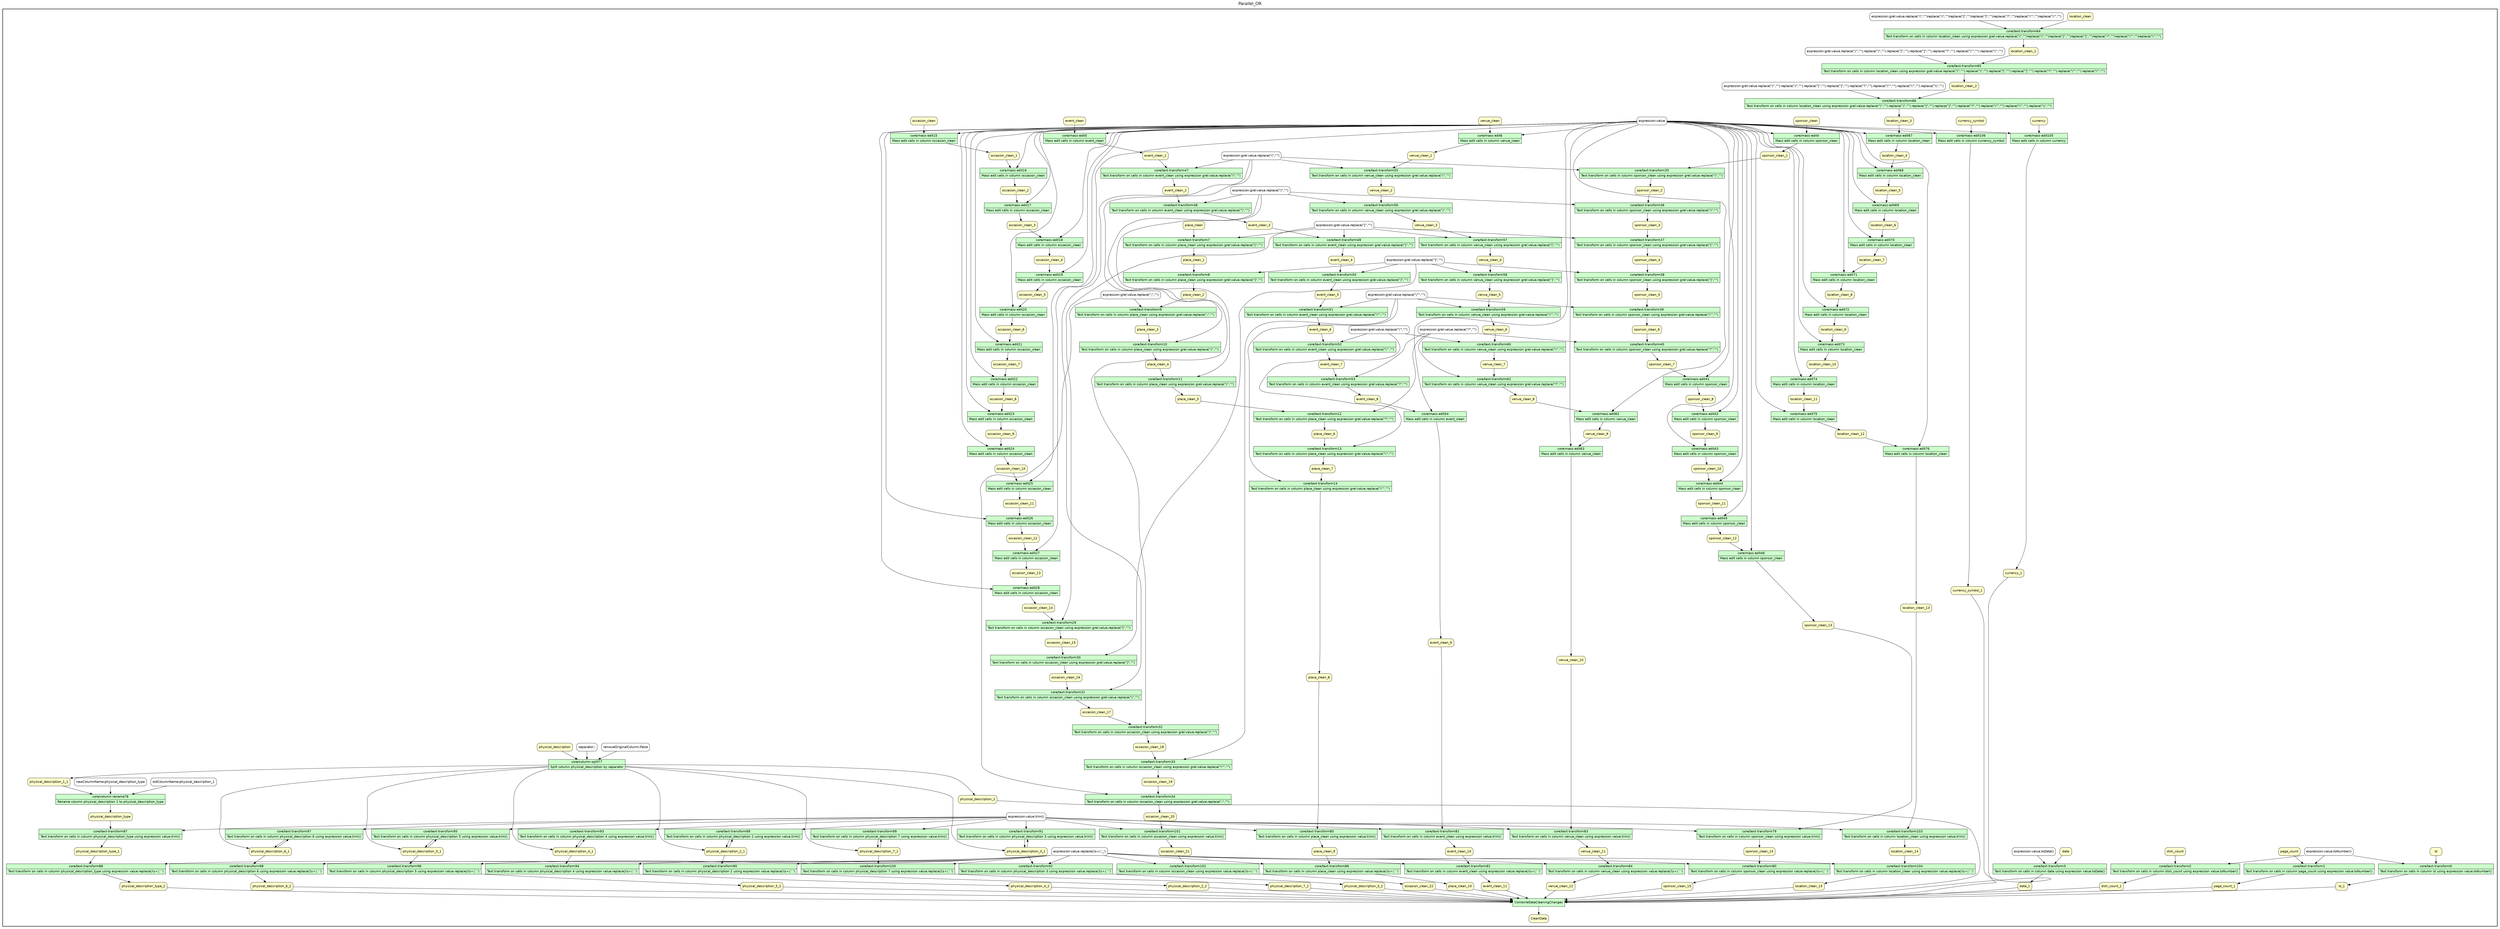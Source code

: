 
/* Start of top-level graph */
digraph Workflow {
rankdir=TB

/* Title for graph */
fontname=Helvetica; fontsize=18; labelloc=t
label=Parallel_OR

/* Start of double cluster for drawing box around nodes in workflow */
subgraph cluster_workflow_box_outer { label=""; color=black; penwidth=2
subgraph cluster_workflow_box_inner { label=""; penwidth=0

/* Style for nodes representing atomic programs in workflow */
node[shape=box style=filled fillcolor="#CCFFCC" peripheries=1 fontname=Helvetica]

/* Nodes representing atomic programs in workflow */
"core/text-transform0" [shape=record rankdir=LR label="{<f0> core/text-transform0 |<f1> Text transform on cells in column id using expression value.toNumber()}"];
"core/text-transform1" [shape=record rankdir=LR label="{<f0> core/text-transform1 |<f1> Text transform on cells in column page_count using expression value.toNumber()}"];
"core/text-transform2" [shape=record rankdir=LR label="{<f0> core/text-transform2 |<f1> Text transform on cells in column dish_count using expression value.toNumber()}"];
"core/text-transform3" [shape=record rankdir=LR label="{<f0> core/text-transform3 |<f1> Text transform on cells in column date using expression value.toDate()}"];
"core/mass-edit4" [shape=record rankdir=LR label="{<f0> core/mass-edit4 |<f1> Mass edit cells in column sponsor_clean}"];
"core/mass-edit5" [shape=record rankdir=LR label="{<f0> core/mass-edit5 |<f1> Mass edit cells in column event_clean}"];
"core/mass-edit6" [shape=record rankdir=LR label="{<f0> core/mass-edit6 |<f1> Mass edit cells in column venue_clean}"];
"core/text-transform7" [shape=record rankdir=LR label="{<f0> core/text-transform7 |<f1> Text transform on cells in column place_clean using expression grel\:value.replace(\"[\",\"\")}"];
"core/text-transform8" [shape=record rankdir=LR label="{<f0> core/text-transform8 |<f1> Text transform on cells in column place_clean using expression grel\:value.replace(\"]\",\"\")}"];
"core/text-transform9" [shape=record rankdir=LR label="{<f0> core/text-transform9 |<f1> Text transform on cells in column place_clean using expression grel\:value.replace(\";\",\"\")}"];
"core/text-transform10" [shape=record rankdir=LR label="{<f0> core/text-transform10 |<f1> Text transform on cells in column place_clean using expression grel\:value.replace(\"(\",\"\")}"];
"core/text-transform11" [shape=record rankdir=LR label="{<f0> core/text-transform11 |<f1> Text transform on cells in column place_clean using expression grel\:value.replace(\")\",\"\")}"];
"core/text-transform12" [shape=record rankdir=LR label="{<f0> core/text-transform12 |<f1> Text transform on cells in column place_clean using expression grel\:value.replace(\"?\",\"\")}"];
"core/text-transform13" [shape=record rankdir=LR label="{<f0> core/text-transform13 |<f1> Text transform on cells in column place_clean using expression grel\:value.replace(\"\\'\",\"\")}"];
"core/text-transform14" [shape=record rankdir=LR label="{<f0> core/text-transform14 |<f1> Text transform on cells in column place_clean using expression grel\:value.replace(\"\\\"\",\"\")}"];
"core/mass-edit15" [shape=record rankdir=LR label="{<f0> core/mass-edit15 |<f1> Mass edit cells in column occasion_clean}"];
"core/mass-edit16" [shape=record rankdir=LR label="{<f0> core/mass-edit16 |<f1> Mass edit cells in column occasion_clean}"];
"core/mass-edit17" [shape=record rankdir=LR label="{<f0> core/mass-edit17 |<f1> Mass edit cells in column occasion_clean}"];
"core/mass-edit18" [shape=record rankdir=LR label="{<f0> core/mass-edit18 |<f1> Mass edit cells in column occasion_clean}"];
"core/mass-edit19" [shape=record rankdir=LR label="{<f0> core/mass-edit19 |<f1> Mass edit cells in column occasion_clean}"];
"core/mass-edit20" [shape=record rankdir=LR label="{<f0> core/mass-edit20 |<f1> Mass edit cells in column occasion_clean}"];
"core/mass-edit21" [shape=record rankdir=LR label="{<f0> core/mass-edit21 |<f1> Mass edit cells in column occasion_clean}"];
"core/mass-edit22" [shape=record rankdir=LR label="{<f0> core/mass-edit22 |<f1> Mass edit cells in column occasion_clean}"];
"core/mass-edit23" [shape=record rankdir=LR label="{<f0> core/mass-edit23 |<f1> Mass edit cells in column occasion_clean}"];
"core/mass-edit24" [shape=record rankdir=LR label="{<f0> core/mass-edit24 |<f1> Mass edit cells in column occasion_clean}"];
"core/mass-edit25" [shape=record rankdir=LR label="{<f0> core/mass-edit25 |<f1> Mass edit cells in column occasion_clean}"];
"core/mass-edit26" [shape=record rankdir=LR label="{<f0> core/mass-edit26 |<f1> Mass edit cells in column occasion_clean}"];
"core/mass-edit27" [shape=record rankdir=LR label="{<f0> core/mass-edit27 |<f1> Mass edit cells in column occasion_clean}"];
"core/mass-edit28" [shape=record rankdir=LR label="{<f0> core/mass-edit28 |<f1> Mass edit cells in column occasion_clean}"];
"core/text-transform29" [shape=record rankdir=LR label="{<f0> core/text-transform29 |<f1> Text transform on cells in column occasion_clean using expression grel\:value.replace(\"[\",\"\")}"];
"core/text-transform30" [shape=record rankdir=LR label="{<f0> core/text-transform30 |<f1> Text transform on cells in column occasion_clean using expression grel\:value.replace(\"]\",\"\")}"];
"core/text-transform31" [shape=record rankdir=LR label="{<f0> core/text-transform31 |<f1> Text transform on cells in column occasion_clean using expression grel\:value.replace(\"(\",\"\")}"];
"core/text-transform32" [shape=record rankdir=LR label="{<f0> core/text-transform32 |<f1> Text transform on cells in column occasion_clean using expression grel\:value.replace(\")\",\"\")}"];
"core/text-transform33" [shape=record rankdir=LR label="{<f0> core/text-transform33 |<f1> Text transform on cells in column occasion_clean using expression grel\:value.replace(\"\\\"\",\"\")}"];
"core/text-transform34" [shape=record rankdir=LR label="{<f0> core/text-transform34 |<f1> Text transform on cells in column occasion_clean using expression grel\:value.replace(\";\",\"\")}"];
"core/text-transform35" [shape=record rankdir=LR label="{<f0> core/text-transform35 |<f1> Text transform on cells in column sponsor_clean using expression grel\:value.replace(\"(\",\"\")}"];
"core/text-transform36" [shape=record rankdir=LR label="{<f0> core/text-transform36 |<f1> Text transform on cells in column sponsor_clean using expression grel\:value.replace(\")\",\"\")}"];
"core/text-transform37" [shape=record rankdir=LR label="{<f0> core/text-transform37 |<f1> Text transform on cells in column sponsor_clean using expression grel\:value.replace(\"[\",\"\")}"];
"core/text-transform38" [shape=record rankdir=LR label="{<f0> core/text-transform38 |<f1> Text transform on cells in column sponsor_clean using expression grel\:value.replace(\"]\",\"\")}"];
"core/text-transform39" [shape=record rankdir=LR label="{<f0> core/text-transform39 |<f1> Text transform on cells in column sponsor_clean using expression grel\:value.replace(\"\\\"\",\"\")}"];
"core/text-transform40" [shape=record rankdir=LR label="{<f0> core/text-transform40 |<f1> Text transform on cells in column sponsor_clean using expression grel\:value.replace(\"?\",\"\")}"];
"core/mass-edit41" [shape=record rankdir=LR label="{<f0> core/mass-edit41 |<f1> Mass edit cells in column sponsor_clean}"];
"core/mass-edit42" [shape=record rankdir=LR label="{<f0> core/mass-edit42 |<f1> Mass edit cells in column sponsor_clean}"];
"core/mass-edit43" [shape=record rankdir=LR label="{<f0> core/mass-edit43 |<f1> Mass edit cells in column sponsor_clean}"];
"core/mass-edit44" [shape=record rankdir=LR label="{<f0> core/mass-edit44 |<f1> Mass edit cells in column sponsor_clean}"];
"core/mass-edit45" [shape=record rankdir=LR label="{<f0> core/mass-edit45 |<f1> Mass edit cells in column sponsor_clean}"];
"core/mass-edit46" [shape=record rankdir=LR label="{<f0> core/mass-edit46 |<f1> Mass edit cells in column sponsor_clean}"];
"core/text-transform47" [shape=record rankdir=LR label="{<f0> core/text-transform47 |<f1> Text transform on cells in column event_clean using expression grel\:value.replace(\"(\",\"\")}"];
"core/text-transform48" [shape=record rankdir=LR label="{<f0> core/text-transform48 |<f1> Text transform on cells in column event_clean using expression grel\:value.replace(\")\",\"\")}"];
"core/text-transform49" [shape=record rankdir=LR label="{<f0> core/text-transform49 |<f1> Text transform on cells in column event_clean using expression grel\:value.replace(\"[\",\"\")}"];
"core/text-transform50" [shape=record rankdir=LR label="{<f0> core/text-transform50 |<f1> Text transform on cells in column event_clean using expression grel\:value.replace(\"]\",\"\")}"];
"core/text-transform51" [shape=record rankdir=LR label="{<f0> core/text-transform51 |<f1> Text transform on cells in column event_clean using expression grel\:value.replace(\"\\\"\",\"\")}"];
"core/text-transform52" [shape=record rankdir=LR label="{<f0> core/text-transform52 |<f1> Text transform on cells in column event_clean using expression grel\:value.replace(\"\\'\",\"\")}"];
"core/text-transform53" [shape=record rankdir=LR label="{<f0> core/text-transform53 |<f1> Text transform on cells in column event_clean using expression grel\:value.replace(\"?\",\"\")}"];
"core/mass-edit54" [shape=record rankdir=LR label="{<f0> core/mass-edit54 |<f1> Mass edit cells in column event_clean}"];
"core/text-transform55" [shape=record rankdir=LR label="{<f0> core/text-transform55 |<f1> Text transform on cells in column venue_clean using expression grel\:value.replace(\"(\",\"\")}"];
"core/text-transform56" [shape=record rankdir=LR label="{<f0> core/text-transform56 |<f1> Text transform on cells in column venue_clean using expression grel\:value.replace(\")\",\"\")}"];
"core/text-transform57" [shape=record rankdir=LR label="{<f0> core/text-transform57 |<f1> Text transform on cells in column venue_clean using expression grel\:value.replace(\"[\",\"\")}"];
"core/text-transform58" [shape=record rankdir=LR label="{<f0> core/text-transform58 |<f1> Text transform on cells in column venue_clean using expression grel\:value.replace(\"]\",\"\")}"];
"core/text-transform59" [shape=record rankdir=LR label="{<f0> core/text-transform59 |<f1> Text transform on cells in column venue_clean using expression grel\:value.replace(\"\\\"\",\"\")}"];
"core/text-transform60" [shape=record rankdir=LR label="{<f0> core/text-transform60 |<f1> Text transform on cells in column venue_clean using expression grel\:value.replace(\"\\'\",\"\")}"];
"core/text-transform61" [shape=record rankdir=LR label="{<f0> core/text-transform61 |<f1> Text transform on cells in column venue_clean using expression grel\:value.replace(\"?\",\"\")}"];
"core/mass-edit62" [shape=record rankdir=LR label="{<f0> core/mass-edit62 |<f1> Mass edit cells in column venue_clean}"];
"core/mass-edit63" [shape=record rankdir=LR label="{<f0> core/mass-edit63 |<f1> Mass edit cells in column venue_clean}"];
"core/text-transform64" [shape=record rankdir=LR label="{<f0> core/text-transform64 |<f1> Text transform on cells in column location_clean using expression grel\:value.replace(\"(\",\"\")replace(\")\",\"\")replace(\"[\",\"\")replace(\"]\",\"\")replace(\"?\",\"\")replace(\"\\\"\",\"\")replace(\"\\'\",\"\")}"];
"core/text-transform65" [shape=record rankdir=LR label="{<f0> core/text-transform65 |<f1> Text transform on cells in column location_clean using expression grel\:value.replace(\"(\",\"\").replace(\")\",\"\").replace(\"[\",\"\").replace(\"]\",\"\").replace(\"?\",\"\").replace(\"\\\"\",\"\").replace(\"\\'\",\"\")}"];
"core/text-transform66" [shape=record rankdir=LR label="{<f0> core/text-transform66 |<f1> Text transform on cells in column location_clean using expression grel\:value.replace(\"(\",\"\").replace(\")\",\"\").replace(\"[\",\"\").replace(\"]\",\"\").replace(\"?\",\"\").replace(\"\\\"\",\"\").replace(\"\\'\",\"\").replace(\"\\\\\",\"\")}"];
"core/mass-edit67" [shape=record rankdir=LR label="{<f0> core/mass-edit67 |<f1> Mass edit cells in column location_clean}"];
"core/mass-edit68" [shape=record rankdir=LR label="{<f0> core/mass-edit68 |<f1> Mass edit cells in column location_clean}"];
"core/mass-edit69" [shape=record rankdir=LR label="{<f0> core/mass-edit69 |<f1> Mass edit cells in column location_clean}"];
"core/mass-edit70" [shape=record rankdir=LR label="{<f0> core/mass-edit70 |<f1> Mass edit cells in column location_clean}"];
"core/mass-edit71" [shape=record rankdir=LR label="{<f0> core/mass-edit71 |<f1> Mass edit cells in column location_clean}"];
"core/mass-edit72" [shape=record rankdir=LR label="{<f0> core/mass-edit72 |<f1> Mass edit cells in column location_clean}"];
"core/mass-edit73" [shape=record rankdir=LR label="{<f0> core/mass-edit73 |<f1> Mass edit cells in column location_clean}"];
"core/mass-edit74" [shape=record rankdir=LR label="{<f0> core/mass-edit74 |<f1> Mass edit cells in column location_clean}"];
"core/mass-edit75" [shape=record rankdir=LR label="{<f0> core/mass-edit75 |<f1> Mass edit cells in column location_clean}"];
"core/mass-edit76" [shape=record rankdir=LR label="{<f0> core/mass-edit76 |<f1> Mass edit cells in column location_clean}"];
"core/column-split77" [shape=record rankdir=LR label="{<f0> core/column-split77 |<f1> Split column physical_description by separator}"];
"core/column-rename78" [shape=record rankdir=LR label="{<f0> core/column-rename78 |<f1> Rename column physical_description 1 to physical_description_type}"];
"core/text-transform79" [shape=record rankdir=LR label="{<f0> core/text-transform79 |<f1> Text transform on cells in column sponsor_clean using expression value.trim()}"];
"core/text-transform80" [shape=record rankdir=LR label="{<f0> core/text-transform80 |<f1> Text transform on cells in column sponsor_clean using expression value.replace(/\\s+/,' ')}"];
"core/text-transform81" [shape=record rankdir=LR label="{<f0> core/text-transform81 |<f1> Text transform on cells in column event_clean using expression value.trim()}"];
"core/text-transform82" [shape=record rankdir=LR label="{<f0> core/text-transform82 |<f1> Text transform on cells in column event_clean using expression value.replace(/\\s+/,' ')}"];
"core/text-transform83" [shape=record rankdir=LR label="{<f0> core/text-transform83 |<f1> Text transform on cells in column venue_clean using expression value.trim()}"];
"core/text-transform84" [shape=record rankdir=LR label="{<f0> core/text-transform84 |<f1> Text transform on cells in column venue_clean using expression value.replace(/\\s+/,' ')}"];
"core/text-transform85" [shape=record rankdir=LR label="{<f0> core/text-transform85 |<f1> Text transform on cells in column place_clean using expression value.trim()}"];
"core/text-transform86" [shape=record rankdir=LR label="{<f0> core/text-transform86 |<f1> Text transform on cells in column place_clean using expression value.replace(/\\s+/,' ')}"];
"core/text-transform87" [shape=record rankdir=LR label="{<f0> core/text-transform87 |<f1> Text transform on cells in column physical_description_type using expression value.trim()}"];
"core/text-transform88" [shape=record rankdir=LR label="{<f0> core/text-transform88 |<f1> Text transform on cells in column physical_description_type using expression value.replace(/\\s+/,' ')}"];
"core/text-transform90" [shape=record rankdir=LR label="{<f0> core/text-transform90 |<f1> Text transform on cells in column physical_description 2 using expression value.replace(/\\s+/,' ')}"];
"core/text-transform92" [shape=record rankdir=LR label="{<f0> core/text-transform92 |<f1> Text transform on cells in column physical_description 3 using expression value.replace(/\\s+/,' ')}"];
"core/text-transform94" [shape=record rankdir=LR label="{<f0> core/text-transform94 |<f1> Text transform on cells in column physical_description 4 using expression value.replace(/\\s+/,' ')}"];
"core/text-transform96" [shape=record rankdir=LR label="{<f0> core/text-transform96 |<f1> Text transform on cells in column physical_description 5 using expression value.replace(/\\s+/,' ')}"];
"core/text-transform98" [shape=record rankdir=LR label="{<f0> core/text-transform98 |<f1> Text transform on cells in column physical_description 6 using expression value.replace(/\\s+/,' ')}"];
"core/text-transform100" [shape=record rankdir=LR label="{<f0> core/text-transform100 |<f1> Text transform on cells in column physical_description 7 using expression value.replace(/\\s+/,' ')}"];
"core/text-transform101" [shape=record rankdir=LR label="{<f0> core/text-transform101 |<f1> Text transform on cells in column occasion_clean using expression value.trim()}"];
"core/text-transform102" [shape=record rankdir=LR label="{<f0> core/text-transform102 |<f1> Text transform on cells in column occasion_clean using expression value.replace(/\\s+/,' ')}"];
"core/text-transform103" [shape=record rankdir=LR label="{<f0> core/text-transform103 |<f1> Text transform on cells in column location_clean using expression value.trim()}"];
"core/text-transform104" [shape=record rankdir=LR label="{<f0> core/text-transform104 |<f1> Text transform on cells in column location_clean using expression value.replace(/\\s+/,' ')}"];
"core/mass-edit105" [shape=record rankdir=LR label="{<f0> core/mass-edit105 |<f1> Mass edit cells in column currency}"];
"core/mass-edit106" [shape=record rankdir=LR label="{<f0> core/mass-edit106 |<f1> Mass edit cells in column currency_symbol}"];
CombineDataCleaningChanges

/* Style for nodes representing composite programs (sub-workflows) in workflow */
node[shape=box style=filled fillcolor="#CCFFCC" peripheries=2 fontname=Helvetica]

/* Nodes representing composite programs (sub-workflows) in workflow */
"core/text-transform89" [shape=record rankdir=LR label="{<f0> core/text-transform89 |<f1> Text transform on cells in column physical_description 2 using expression value.trim()}"];
"core/text-transform91" [shape=record rankdir=LR label="{<f0> core/text-transform91 |<f1> Text transform on cells in column physical_description 3 using expression value.trim()}"];
"core/text-transform93" [shape=record rankdir=LR label="{<f0> core/text-transform93 |<f1> Text transform on cells in column physical_description 4 using expression value.trim()}"];
"core/text-transform95" [shape=record rankdir=LR label="{<f0> core/text-transform95 |<f1> Text transform on cells in column physical_description 5 using expression value.trim()}"];
"core/text-transform97" [shape=record rankdir=LR label="{<f0> core/text-transform97 |<f1> Text transform on cells in column physical_description 6 using expression value.trim()}"];
"core/text-transform99" [shape=record rankdir=LR label="{<f0> core/text-transform99 |<f1> Text transform on cells in column physical_description 7 using expression value.trim()}"];

/* Style for nodes representing non-parameter data channels in workflow */
node[shape=box style="rounded,filled" fillcolor="#FFFFCC" peripheries=1 fontname=Helvetica]

/* Nodes for non-parameter data channels in workflow */
CleanData
id
page_count
dish_count
date
sponsor_clean
event_clean
venue_clean
place_clean
place_clean_1
place_clean_2
place_clean_3
place_clean_4
place_clean_5
place_clean_6
place_clean_7
occasion_clean
occasion_clean_1
occasion_clean_2
occasion_clean_3
occasion_clean_4
occasion_clean_5
occasion_clean_6
occasion_clean_7
occasion_clean_8
occasion_clean_9
occasion_clean_10
occasion_clean_11
occasion_clean_12
occasion_clean_13
occasion_clean_14
occasion_clean_15
occasion_clean_16
occasion_clean_17
occasion_clean_18
occasion_clean_19
sponsor_clean_1
sponsor_clean_2
sponsor_clean_3
sponsor_clean_4
sponsor_clean_5
sponsor_clean_6
sponsor_clean_7
sponsor_clean_8
sponsor_clean_9
sponsor_clean_10
sponsor_clean_11
sponsor_clean_12
event_clean_1
event_clean_2
event_clean_3
event_clean_4
event_clean_5
event_clean_6
event_clean_7
event_clean_8
venue_clean_1
venue_clean_2
venue_clean_3
venue_clean_4
venue_clean_5
venue_clean_6
venue_clean_7
venue_clean_8
venue_clean_9
location_clean
location_clean_1
location_clean_2
location_clean_3
location_clean_4
location_clean_5
location_clean_6
location_clean_7
location_clean_8
location_clean_9
location_clean_10
location_clean_11
location_clean_12
physical_description
physical_description_1_1
sponsor_clean_13
sponsor_clean_14
event_clean_9
event_clean_10
venue_clean_10
venue_clean_11
place_clean_8
place_clean_9
physical_description_type
physical_description_type_1
physical_description_2_1
physical_description_3_1
physical_description_4_1
physical_description_5_1
physical_description_6_1
physical_description_7_1
occasion_clean_20
occasion_clean_21
location_clean_13
location_clean_14
currency
currency_symbol
id_1
page_count_1
dish_count_1
date_1
sponsor_clean_15
event_clean_11
venue_clean_12
place_clean_10
occasion_clean_22
location_clean_15
physical_description_1
physical_description_type_2
physical_description_2_2
physical_description_3_2
physical_description_4_2
physical_description_5_2
physical_description_6_2
physical_description_7_2
currency_1
currency_symbol_1

/* Style for nodes representing parameter channels in workflow */
node[shape=box style="rounded,filled" fillcolor="#FCFCFC" peripheries=1 fontname=Helvetica]

/* Nodes representing parameter channels in workflow */
"expression:value.toNumber()"
"expression:value.toDate()"
"expression:value"
"expression:grel:value.replace(\"[\",\"\")"
"expression:grel:value.replace(\"]\",\"\")"
"expression:grel:value.replace(\";\",\"\")"
"expression:grel:value.replace(\"(\",\"\")"
"expression:grel:value.replace(\")\",\"\")"
"expression:grel:value.replace(\"?\",\"\")"
"expression:grel:value.replace(\"\\'\",\"\")"
"expression:grel:value.replace(\"\\\"\",\"\")"
"expression:grel:value.replace(\"(\",\"\")replace(\")\",\"\")replace(\"[\",\"\")replace(\"]\",\"\")replace(\"?\",\"\")replace(\"\\\"\",\"\")replace(\"\\'\",\"\")"
"expression:grel:value.replace(\"(\",\"\").replace(\")\",\"\").replace(\"[\",\"\").replace(\"]\",\"\").replace(\"?\",\"\").replace(\"\\\"\",\"\").replace(\"\\'\",\"\")"
"expression:grel:value.replace(\"(\",\"\").replace(\")\",\"\").replace(\"[\",\"\").replace(\"]\",\"\").replace(\"?\",\"\").replace(\"\\\"\",\"\").replace(\"\\'\",\"\").replace(\"\\\\\",\"\")"
"removeOriginalColumn:False"
"separator:;"
"oldColumnName:physical_description_1"
"newColumnName:physical_description_type"
"expression:value.trim()"
"expression:value.replace(/\\s+/,'_')"

/* Edges representing connections between programs and channels */
"core/text-transform0" -> id_1
"expression:value.toNumber()" -> "core/text-transform0"
id -> "core/text-transform0"
"core/text-transform1" -> page_count_1
"expression:value.toNumber()" -> "core/text-transform1"
page_count -> "core/text-transform1"
"core/text-transform2" -> dish_count_1
"expression:value.toNumber()" -> "core/text-transform2"
dish_count -> "core/text-transform2"
"core/text-transform3" -> date_1
"expression:value.toDate()" -> "core/text-transform3"
date -> "core/text-transform3"
"core/mass-edit4" -> sponsor_clean_1
"expression:value" -> "core/mass-edit4"
sponsor_clean -> "core/mass-edit4"
"core/mass-edit5" -> event_clean_1
"expression:value" -> "core/mass-edit5"
event_clean -> "core/mass-edit5"
"core/mass-edit6" -> venue_clean_1
"expression:value" -> "core/mass-edit6"
venue_clean -> "core/mass-edit6"
"core/text-transform7" -> place_clean_1
"expression:grel:value.replace(\"[\",\"\")" -> "core/text-transform7"
place_clean -> "core/text-transform7"
"core/text-transform8" -> place_clean_2
"expression:grel:value.replace(\"]\",\"\")" -> "core/text-transform8"
place_clean_1 -> "core/text-transform8"
"core/text-transform9" -> place_clean_3
"expression:grel:value.replace(\";\",\"\")" -> "core/text-transform9"
place_clean_2 -> "core/text-transform9"
"core/text-transform10" -> place_clean_4
"expression:grel:value.replace(\"(\",\"\")" -> "core/text-transform10"
place_clean_3 -> "core/text-transform10"
"core/text-transform11" -> place_clean_5
"expression:grel:value.replace(\")\",\"\")" -> "core/text-transform11"
place_clean_4 -> "core/text-transform11"
"core/text-transform12" -> place_clean_6
"expression:grel:value.replace(\"?\",\"\")" -> "core/text-transform12"
place_clean_5 -> "core/text-transform12"
"core/text-transform13" -> place_clean_7
"expression:grel:value.replace(\"\\'\",\"\")" -> "core/text-transform13"
place_clean_6 -> "core/text-transform13"
"core/text-transform14" -> place_clean_8
"expression:grel:value.replace(\"\\\"\",\"\")" -> "core/text-transform14"
place_clean_7 -> "core/text-transform14"
"core/mass-edit15" -> occasion_clean_1
"expression:value" -> "core/mass-edit15"
occasion_clean -> "core/mass-edit15"
"core/mass-edit16" -> occasion_clean_2
"expression:value" -> "core/mass-edit16"
occasion_clean_1 -> "core/mass-edit16"
"core/mass-edit17" -> occasion_clean_3
"expression:value" -> "core/mass-edit17"
occasion_clean_2 -> "core/mass-edit17"
"core/mass-edit18" -> occasion_clean_4
"expression:value" -> "core/mass-edit18"
occasion_clean_3 -> "core/mass-edit18"
"core/mass-edit19" -> occasion_clean_5
"expression:value" -> "core/mass-edit19"
occasion_clean_4 -> "core/mass-edit19"
"core/mass-edit20" -> occasion_clean_6
"expression:value" -> "core/mass-edit20"
occasion_clean_5 -> "core/mass-edit20"
"core/mass-edit21" -> occasion_clean_7
"expression:value" -> "core/mass-edit21"
occasion_clean_6 -> "core/mass-edit21"
"core/mass-edit22" -> occasion_clean_8
"expression:value" -> "core/mass-edit22"
occasion_clean_7 -> "core/mass-edit22"
"core/mass-edit23" -> occasion_clean_9
"expression:value" -> "core/mass-edit23"
occasion_clean_8 -> "core/mass-edit23"
"core/mass-edit24" -> occasion_clean_10
"expression:value" -> "core/mass-edit24"
occasion_clean_9 -> "core/mass-edit24"
"core/mass-edit25" -> occasion_clean_11
"expression:value" -> "core/mass-edit25"
occasion_clean_10 -> "core/mass-edit25"
"core/mass-edit26" -> occasion_clean_12
"expression:value" -> "core/mass-edit26"
occasion_clean_11 -> "core/mass-edit26"
"core/mass-edit27" -> occasion_clean_13
"expression:value" -> "core/mass-edit27"
occasion_clean_12 -> "core/mass-edit27"
"core/mass-edit28" -> occasion_clean_14
"expression:value" -> "core/mass-edit28"
occasion_clean_13 -> "core/mass-edit28"
"core/text-transform29" -> occasion_clean_15
"expression:grel:value.replace(\"[\",\"\")" -> "core/text-transform29"
occasion_clean_14 -> "core/text-transform29"
"core/text-transform30" -> occasion_clean_16
"expression:grel:value.replace(\"]\",\"\")" -> "core/text-transform30"
occasion_clean_15 -> "core/text-transform30"
"core/text-transform31" -> occasion_clean_17
"expression:grel:value.replace(\"(\",\"\")" -> "core/text-transform31"
occasion_clean_16 -> "core/text-transform31"
"core/text-transform32" -> occasion_clean_18
"expression:grel:value.replace(\")\",\"\")" -> "core/text-transform32"
occasion_clean_17 -> "core/text-transform32"
"core/text-transform33" -> occasion_clean_19
"expression:grel:value.replace(\"\\\"\",\"\")" -> "core/text-transform33"
occasion_clean_18 -> "core/text-transform33"
"core/text-transform34" -> occasion_clean_20
"expression:grel:value.replace(\";\",\"\")" -> "core/text-transform34"
occasion_clean_19 -> "core/text-transform34"
"core/text-transform35" -> sponsor_clean_2
"expression:grel:value.replace(\"(\",\"\")" -> "core/text-transform35"
sponsor_clean_1 -> "core/text-transform35"
"core/text-transform36" -> sponsor_clean_3
"expression:grel:value.replace(\")\",\"\")" -> "core/text-transform36"
sponsor_clean_2 -> "core/text-transform36"
"core/text-transform37" -> sponsor_clean_4
"expression:grel:value.replace(\"[\",\"\")" -> "core/text-transform37"
sponsor_clean_3 -> "core/text-transform37"
"core/text-transform38" -> sponsor_clean_5
"expression:grel:value.replace(\"]\",\"\")" -> "core/text-transform38"
sponsor_clean_4 -> "core/text-transform38"
"core/text-transform39" -> sponsor_clean_6
"expression:grel:value.replace(\"\\\"\",\"\")" -> "core/text-transform39"
sponsor_clean_5 -> "core/text-transform39"
"core/text-transform40" -> sponsor_clean_7
"expression:grel:value.replace(\"?\",\"\")" -> "core/text-transform40"
sponsor_clean_6 -> "core/text-transform40"
"core/mass-edit41" -> sponsor_clean_8
"expression:value" -> "core/mass-edit41"
sponsor_clean_7 -> "core/mass-edit41"
"core/mass-edit42" -> sponsor_clean_9
"expression:value" -> "core/mass-edit42"
sponsor_clean_8 -> "core/mass-edit42"
"core/mass-edit43" -> sponsor_clean_10
"expression:value" -> "core/mass-edit43"
sponsor_clean_9 -> "core/mass-edit43"
"core/mass-edit44" -> sponsor_clean_11
"expression:value" -> "core/mass-edit44"
sponsor_clean_10 -> "core/mass-edit44"
"core/mass-edit45" -> sponsor_clean_12
"expression:value" -> "core/mass-edit45"
sponsor_clean_11 -> "core/mass-edit45"
"core/mass-edit46" -> sponsor_clean_13
"expression:value" -> "core/mass-edit46"
sponsor_clean_12 -> "core/mass-edit46"
"core/text-transform47" -> event_clean_2
"expression:grel:value.replace(\"(\",\"\")" -> "core/text-transform47"
event_clean_1 -> "core/text-transform47"
"core/text-transform48" -> event_clean_3
"expression:grel:value.replace(\")\",\"\")" -> "core/text-transform48"
event_clean_2 -> "core/text-transform48"
"core/text-transform49" -> event_clean_4
"expression:grel:value.replace(\"[\",\"\")" -> "core/text-transform49"
event_clean_3 -> "core/text-transform49"
"core/text-transform50" -> event_clean_5
"expression:grel:value.replace(\"]\",\"\")" -> "core/text-transform50"
event_clean_4 -> "core/text-transform50"
"core/text-transform51" -> event_clean_6
"expression:grel:value.replace(\"\\\"\",\"\")" -> "core/text-transform51"
event_clean_5 -> "core/text-transform51"
"core/text-transform52" -> event_clean_7
"expression:grel:value.replace(\"\\'\",\"\")" -> "core/text-transform52"
event_clean_6 -> "core/text-transform52"
"core/text-transform53" -> event_clean_8
"expression:grel:value.replace(\"?\",\"\")" -> "core/text-transform53"
event_clean_7 -> "core/text-transform53"
"core/mass-edit54" -> event_clean_9
"expression:value" -> "core/mass-edit54"
event_clean_8 -> "core/mass-edit54"
"core/text-transform55" -> venue_clean_2
"expression:grel:value.replace(\"(\",\"\")" -> "core/text-transform55"
venue_clean_1 -> "core/text-transform55"
"core/text-transform56" -> venue_clean_3
"expression:grel:value.replace(\")\",\"\")" -> "core/text-transform56"
venue_clean_2 -> "core/text-transform56"
"core/text-transform57" -> venue_clean_4
"expression:grel:value.replace(\"[\",\"\")" -> "core/text-transform57"
venue_clean_3 -> "core/text-transform57"
"core/text-transform58" -> venue_clean_5
"expression:grel:value.replace(\"]\",\"\")" -> "core/text-transform58"
venue_clean_4 -> "core/text-transform58"
"core/text-transform59" -> venue_clean_6
"expression:grel:value.replace(\"\\\"\",\"\")" -> "core/text-transform59"
venue_clean_5 -> "core/text-transform59"
"core/text-transform60" -> venue_clean_7
"expression:grel:value.replace(\"\\'\",\"\")" -> "core/text-transform60"
venue_clean_6 -> "core/text-transform60"
"core/text-transform61" -> venue_clean_8
"expression:grel:value.replace(\"?\",\"\")" -> "core/text-transform61"
venue_clean_7 -> "core/text-transform61"
"core/mass-edit62" -> venue_clean_9
"expression:value" -> "core/mass-edit62"
venue_clean_8 -> "core/mass-edit62"
"core/mass-edit63" -> venue_clean_10
"expression:value" -> "core/mass-edit63"
venue_clean_9 -> "core/mass-edit63"
"core/text-transform64" -> location_clean_1
"expression:grel:value.replace(\"(\",\"\")replace(\")\",\"\")replace(\"[\",\"\")replace(\"]\",\"\")replace(\"?\",\"\")replace(\"\\\"\",\"\")replace(\"\\'\",\"\")" -> "core/text-transform64"
location_clean -> "core/text-transform64"
"core/text-transform65" -> location_clean_2
"expression:grel:value.replace(\"(\",\"\").replace(\")\",\"\").replace(\"[\",\"\").replace(\"]\",\"\").replace(\"?\",\"\").replace(\"\\\"\",\"\").replace(\"\\'\",\"\")" -> "core/text-transform65"
location_clean_1 -> "core/text-transform65"
"core/text-transform66" -> location_clean_3
"expression:grel:value.replace(\"(\",\"\").replace(\")\",\"\").replace(\"[\",\"\").replace(\"]\",\"\").replace(\"?\",\"\").replace(\"\\\"\",\"\").replace(\"\\'\",\"\").replace(\"\\\\\",\"\")" -> "core/text-transform66"
location_clean_2 -> "core/text-transform66"
"core/mass-edit67" -> location_clean_4
"expression:value" -> "core/mass-edit67"
location_clean_3 -> "core/mass-edit67"
"core/mass-edit68" -> location_clean_5
"expression:value" -> "core/mass-edit68"
location_clean_4 -> "core/mass-edit68"
"core/mass-edit69" -> location_clean_6
"expression:value" -> "core/mass-edit69"
location_clean_5 -> "core/mass-edit69"
"core/mass-edit70" -> location_clean_7
"expression:value" -> "core/mass-edit70"
location_clean_6 -> "core/mass-edit70"
"core/mass-edit71" -> location_clean_8
"expression:value" -> "core/mass-edit71"
location_clean_7 -> "core/mass-edit71"
"core/mass-edit72" -> location_clean_9
"expression:value" -> "core/mass-edit72"
location_clean_8 -> "core/mass-edit72"
"core/mass-edit73" -> location_clean_10
"expression:value" -> "core/mass-edit73"
location_clean_9 -> "core/mass-edit73"
"core/mass-edit74" -> location_clean_11
"expression:value" -> "core/mass-edit74"
location_clean_10 -> "core/mass-edit74"
"core/mass-edit75" -> location_clean_12
"expression:value" -> "core/mass-edit75"
location_clean_11 -> "core/mass-edit75"
"core/mass-edit76" -> location_clean_13
"expression:value" -> "core/mass-edit76"
location_clean_12 -> "core/mass-edit76"
"core/column-split77" -> physical_description_1
"core/column-split77" -> physical_description_1_1
"core/column-split77" -> physical_description_2_1
"core/column-split77" -> physical_description_3_1
"core/column-split77" -> physical_description_4_1
"core/column-split77" -> physical_description_5_1
"core/column-split77" -> physical_description_6_1
"core/column-split77" -> physical_description_7_1
"removeOriginalColumn:False" -> "core/column-split77"
"separator:;" -> "core/column-split77"
physical_description -> "core/column-split77"
"core/column-rename78" -> physical_description_type
"oldColumnName:physical_description_1" -> "core/column-rename78"
"newColumnName:physical_description_type" -> "core/column-rename78"
physical_description_1_1 -> "core/column-rename78"
"core/text-transform79" -> sponsor_clean_14
"expression:value.trim()" -> "core/text-transform79"
sponsor_clean_13 -> "core/text-transform79"
"core/text-transform80" -> sponsor_clean_15
"expression:value.replace(/\\s+/,'_')" -> "core/text-transform80"
sponsor_clean_14 -> "core/text-transform80"
"core/text-transform81" -> event_clean_10
"expression:value.trim()" -> "core/text-transform81"
event_clean_9 -> "core/text-transform81"
"core/text-transform82" -> event_clean_11
"expression:value.replace(/\\s+/,'_')" -> "core/text-transform82"
event_clean_10 -> "core/text-transform82"
"core/text-transform83" -> venue_clean_11
"expression:value.trim()" -> "core/text-transform83"
venue_clean_10 -> "core/text-transform83"
"core/text-transform84" -> venue_clean_12
"expression:value.replace(/\\s+/,'_')" -> "core/text-transform84"
venue_clean_11 -> "core/text-transform84"
"core/text-transform85" -> place_clean_9
"expression:value.trim()" -> "core/text-transform85"
place_clean_8 -> "core/text-transform85"
"core/text-transform86" -> place_clean_10
"expression:value.replace(/\\s+/,'_')" -> "core/text-transform86"
place_clean_9 -> "core/text-transform86"
"core/text-transform87" -> physical_description_type_1
"expression:value.trim()" -> "core/text-transform87"
physical_description_type -> "core/text-transform87"
"core/text-transform88" -> physical_description_type_2
"expression:value.replace(/\\s+/,'_')" -> "core/text-transform88"
physical_description_type_1 -> "core/text-transform88"
"core/text-transform89" -> physical_description_2_1
"expression:value.trim()" -> "core/text-transform89"
physical_description_2_1 -> "core/text-transform89"
"core/text-transform90" -> physical_description_2_2
"expression:value.replace(/\\s+/,'_')" -> "core/text-transform90"
physical_description_2_1 -> "core/text-transform90"
"core/text-transform91" -> physical_description_3_1
"expression:value.trim()" -> "core/text-transform91"
physical_description_3_1 -> "core/text-transform91"
"core/text-transform92" -> physical_description_3_2
"expression:value.replace(/\\s+/,'_')" -> "core/text-transform92"
physical_description_3_1 -> "core/text-transform92"
"core/text-transform93" -> physical_description_4_1
"expression:value.trim()" -> "core/text-transform93"
physical_description_4_1 -> "core/text-transform93"
"core/text-transform94" -> physical_description_4_2
"expression:value.replace(/\\s+/,'_')" -> "core/text-transform94"
physical_description_4_1 -> "core/text-transform94"
"core/text-transform95" -> physical_description_5_1
"expression:value.trim()" -> "core/text-transform95"
physical_description_5_1 -> "core/text-transform95"
"core/text-transform96" -> physical_description_5_2
"expression:value.replace(/\\s+/,'_')" -> "core/text-transform96"
physical_description_5_1 -> "core/text-transform96"
"core/text-transform97" -> physical_description_6_1
"expression:value.trim()" -> "core/text-transform97"
physical_description_6_1 -> "core/text-transform97"
"core/text-transform98" -> physical_description_6_2
"expression:value.replace(/\\s+/,'_')" -> "core/text-transform98"
physical_description_6_1 -> "core/text-transform98"
"core/text-transform99" -> physical_description_7_1
"expression:value.trim()" -> "core/text-transform99"
physical_description_7_1 -> "core/text-transform99"
"core/text-transform100" -> physical_description_7_2
"expression:value.replace(/\\s+/,'_')" -> "core/text-transform100"
physical_description_7_1 -> "core/text-transform100"
"core/text-transform101" -> occasion_clean_21
"expression:value.trim()" -> "core/text-transform101"
occasion_clean_20 -> "core/text-transform101"
"core/text-transform102" -> occasion_clean_22
"expression:value.replace(/\\s+/,'_')" -> "core/text-transform102"
occasion_clean_21 -> "core/text-transform102"
"core/text-transform103" -> location_clean_14
"expression:value.trim()" -> "core/text-transform103"
location_clean_13 -> "core/text-transform103"
"core/text-transform104" -> location_clean_15
"expression:value.replace(/\\s+/,'_')" -> "core/text-transform104"
location_clean_14 -> "core/text-transform104"
"core/mass-edit105" -> currency_1
"expression:value" -> "core/mass-edit105"
currency -> "core/mass-edit105"
"core/mass-edit106" -> currency_symbol_1
"expression:value" -> "core/mass-edit106"
currency_symbol -> "core/mass-edit106"
CombineDataCleaningChanges -> CleanData
id_1 -> CombineDataCleaningChanges
page_count_1 -> CombineDataCleaningChanges
dish_count_1 -> CombineDataCleaningChanges
date_1 -> CombineDataCleaningChanges
sponsor_clean_15 -> CombineDataCleaningChanges
event_clean_11 -> CombineDataCleaningChanges
venue_clean_12 -> CombineDataCleaningChanges
place_clean_10 -> CombineDataCleaningChanges
occasion_clean_22 -> CombineDataCleaningChanges
location_clean_15 -> CombineDataCleaningChanges
physical_description_1 -> CombineDataCleaningChanges
physical_description_type_2 -> CombineDataCleaningChanges
physical_description_2_2 -> CombineDataCleaningChanges
physical_description_3_2 -> CombineDataCleaningChanges
physical_description_4_2 -> CombineDataCleaningChanges
physical_description_5_2 -> CombineDataCleaningChanges
physical_description_6_2 -> CombineDataCleaningChanges
physical_description_7_2 -> CombineDataCleaningChanges
currency_1 -> CombineDataCleaningChanges
currency_symbol_1 -> CombineDataCleaningChanges

/* End of double cluster for drawing box around nodes in workflow */
}}

/* End of top-level graph */
}

